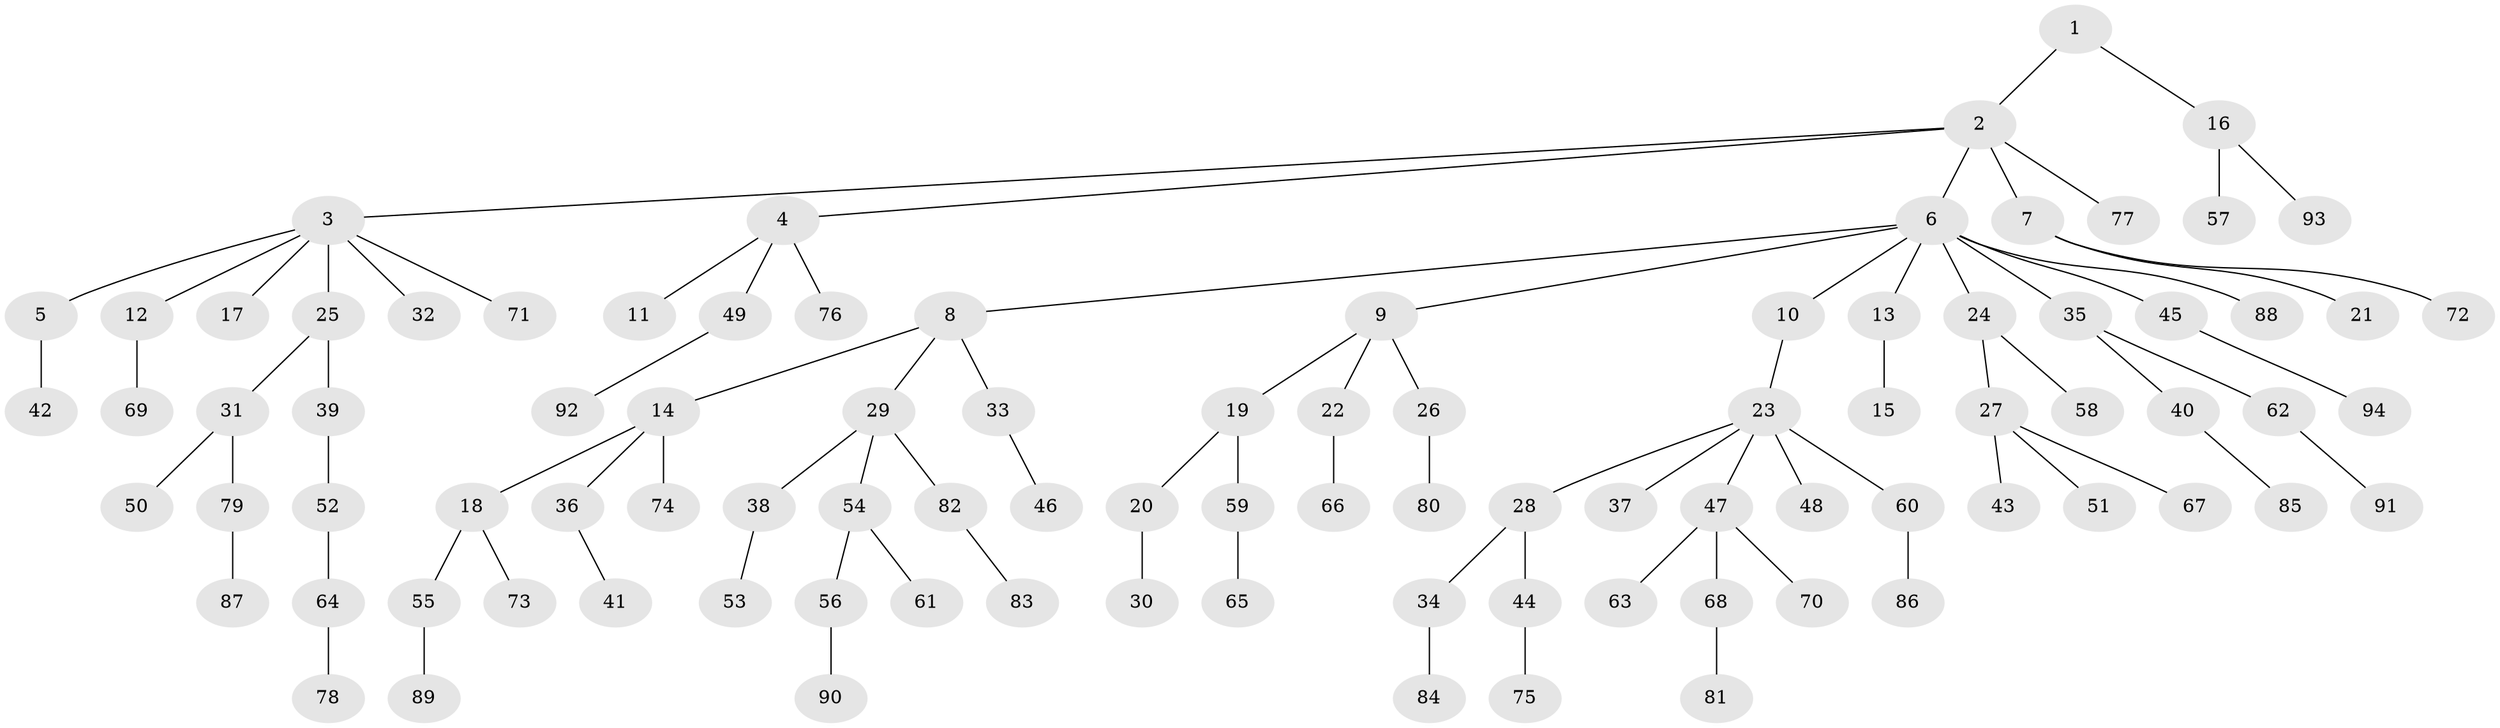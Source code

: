 // coarse degree distribution, {2: 0.13333333333333333, 5: 0.016666666666666666, 6: 0.03333333333333333, 4: 0.05, 1: 0.6333333333333333, 9: 0.016666666666666666, 3: 0.1, 8: 0.016666666666666666}
// Generated by graph-tools (version 1.1) at 2025/42/03/06/25 10:42:02]
// undirected, 94 vertices, 93 edges
graph export_dot {
graph [start="1"]
  node [color=gray90,style=filled];
  1;
  2;
  3;
  4;
  5;
  6;
  7;
  8;
  9;
  10;
  11;
  12;
  13;
  14;
  15;
  16;
  17;
  18;
  19;
  20;
  21;
  22;
  23;
  24;
  25;
  26;
  27;
  28;
  29;
  30;
  31;
  32;
  33;
  34;
  35;
  36;
  37;
  38;
  39;
  40;
  41;
  42;
  43;
  44;
  45;
  46;
  47;
  48;
  49;
  50;
  51;
  52;
  53;
  54;
  55;
  56;
  57;
  58;
  59;
  60;
  61;
  62;
  63;
  64;
  65;
  66;
  67;
  68;
  69;
  70;
  71;
  72;
  73;
  74;
  75;
  76;
  77;
  78;
  79;
  80;
  81;
  82;
  83;
  84;
  85;
  86;
  87;
  88;
  89;
  90;
  91;
  92;
  93;
  94;
  1 -- 2;
  1 -- 16;
  2 -- 3;
  2 -- 4;
  2 -- 6;
  2 -- 7;
  2 -- 77;
  3 -- 5;
  3 -- 12;
  3 -- 17;
  3 -- 25;
  3 -- 32;
  3 -- 71;
  4 -- 11;
  4 -- 49;
  4 -- 76;
  5 -- 42;
  6 -- 8;
  6 -- 9;
  6 -- 10;
  6 -- 13;
  6 -- 24;
  6 -- 35;
  6 -- 45;
  6 -- 88;
  7 -- 21;
  7 -- 72;
  8 -- 14;
  8 -- 29;
  8 -- 33;
  9 -- 19;
  9 -- 22;
  9 -- 26;
  10 -- 23;
  12 -- 69;
  13 -- 15;
  14 -- 18;
  14 -- 36;
  14 -- 74;
  16 -- 57;
  16 -- 93;
  18 -- 55;
  18 -- 73;
  19 -- 20;
  19 -- 59;
  20 -- 30;
  22 -- 66;
  23 -- 28;
  23 -- 37;
  23 -- 47;
  23 -- 48;
  23 -- 60;
  24 -- 27;
  24 -- 58;
  25 -- 31;
  25 -- 39;
  26 -- 80;
  27 -- 43;
  27 -- 51;
  27 -- 67;
  28 -- 34;
  28 -- 44;
  29 -- 38;
  29 -- 54;
  29 -- 82;
  31 -- 50;
  31 -- 79;
  33 -- 46;
  34 -- 84;
  35 -- 40;
  35 -- 62;
  36 -- 41;
  38 -- 53;
  39 -- 52;
  40 -- 85;
  44 -- 75;
  45 -- 94;
  47 -- 63;
  47 -- 68;
  47 -- 70;
  49 -- 92;
  52 -- 64;
  54 -- 56;
  54 -- 61;
  55 -- 89;
  56 -- 90;
  59 -- 65;
  60 -- 86;
  62 -- 91;
  64 -- 78;
  68 -- 81;
  79 -- 87;
  82 -- 83;
}
